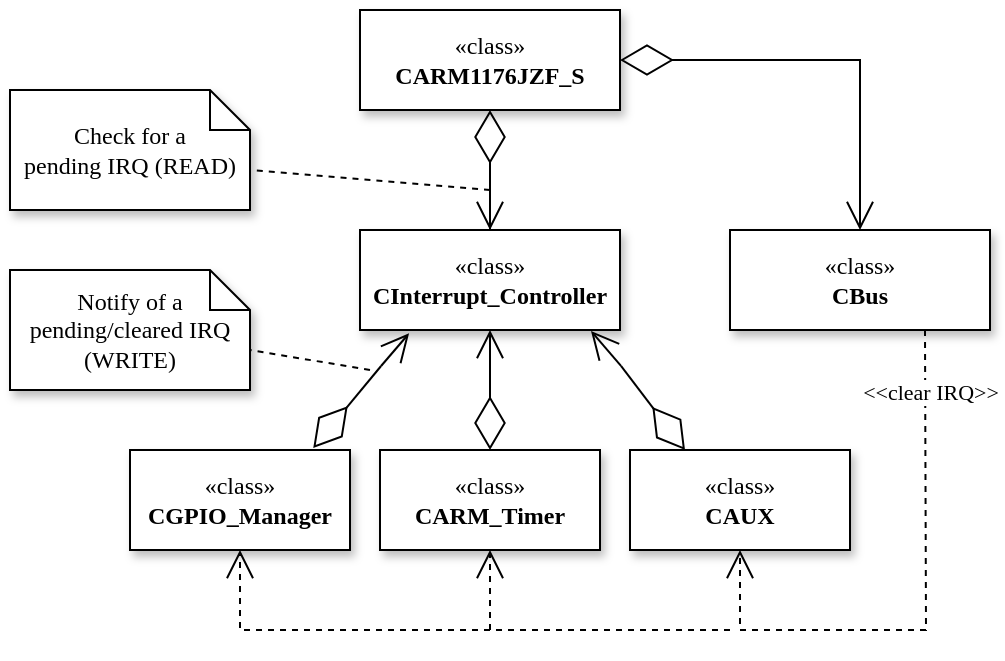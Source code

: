 <mxfile version="21.6.8" type="device">
  <diagram name="Page-1" id="OMMMfXgaS9Q6ufuQ9RBe">
    <mxGraphModel dx="1480" dy="877" grid="1" gridSize="10" guides="1" tooltips="1" connect="1" arrows="1" fold="1" page="1" pageScale="1" pageWidth="850" pageHeight="1100" math="0" shadow="0">
      <root>
        <mxCell id="0" />
        <mxCell id="1" parent="0" />
        <mxCell id="rQ-6FxGcAGkcZzaO2QU3-1" value="«class»&lt;br&gt;&lt;b&gt;CInterrupt_Controller&lt;/b&gt;" style="html=1;whiteSpace=wrap;fontFamily=Computer Modern;shadow=1;" parent="1" vertex="1">
          <mxGeometry x="325" y="250" width="130" height="50" as="geometry" />
        </mxCell>
        <mxCell id="rQ-6FxGcAGkcZzaO2QU3-2" value="«class»&lt;br&gt;&lt;b&gt;CARM1176JZF_S&lt;/b&gt;" style="html=1;whiteSpace=wrap;fontFamily=Computer Modern;shadow=1;" parent="1" vertex="1">
          <mxGeometry x="325" y="140" width="130" height="50" as="geometry" />
        </mxCell>
        <mxCell id="rQ-6FxGcAGkcZzaO2QU3-3" value="«class»&lt;br&gt;&lt;b&gt;CGPIO_Manager&lt;/b&gt;" style="html=1;whiteSpace=wrap;fontFamily=Computer Modern;shadow=1;" parent="1" vertex="1">
          <mxGeometry x="210" y="360" width="110" height="50" as="geometry" />
        </mxCell>
        <mxCell id="rQ-6FxGcAGkcZzaO2QU3-4" value="«class»&lt;br&gt;&lt;b&gt;CARM_Timer&lt;/b&gt;" style="html=1;whiteSpace=wrap;fontFamily=Computer Modern;shadow=1;" parent="1" vertex="1">
          <mxGeometry x="335" y="360" width="110" height="50" as="geometry" />
        </mxCell>
        <mxCell id="rQ-6FxGcAGkcZzaO2QU3-5" value="«class»&lt;br&gt;&lt;b&gt;CAUX&lt;/b&gt;" style="html=1;whiteSpace=wrap;fontFamily=Computer Modern;shadow=1;" parent="1" vertex="1">
          <mxGeometry x="460" y="360" width="110" height="50" as="geometry" />
        </mxCell>
        <mxCell id="rQ-6FxGcAGkcZzaO2QU3-6" value="" style="endArrow=diamondThin;endFill=0;endSize=24;html=1;rounded=0;exitX=0.5;exitY=0;exitDx=0;exitDy=0;entryX=0.5;entryY=1;entryDx=0;entryDy=0;" parent="1" source="rQ-6FxGcAGkcZzaO2QU3-1" target="rQ-6FxGcAGkcZzaO2QU3-2" edge="1">
          <mxGeometry width="160" relative="1" as="geometry">
            <mxPoint x="400" y="220" as="sourcePoint" />
            <mxPoint x="440" y="220" as="targetPoint" />
          </mxGeometry>
        </mxCell>
        <mxCell id="rQ-6FxGcAGkcZzaO2QU3-7" value="" style="endArrow=open;endFill=1;endSize=12;html=1;rounded=0;" parent="1" target="rQ-6FxGcAGkcZzaO2QU3-1" edge="1">
          <mxGeometry width="160" relative="1" as="geometry">
            <mxPoint x="390" y="240" as="sourcePoint" />
            <mxPoint x="500" y="310" as="targetPoint" />
          </mxGeometry>
        </mxCell>
        <mxCell id="rQ-6FxGcAGkcZzaO2QU3-8" value="" style="endArrow=diamondThin;endFill=0;endSize=24;html=1;rounded=0;" parent="1" target="rQ-6FxGcAGkcZzaO2QU3-4" edge="1">
          <mxGeometry width="160" relative="1" as="geometry">
            <mxPoint x="390" y="320" as="sourcePoint" />
            <mxPoint x="303" y="360" as="targetPoint" />
          </mxGeometry>
        </mxCell>
        <mxCell id="rQ-6FxGcAGkcZzaO2QU3-9" value="" style="endArrow=open;endFill=1;endSize=12;html=1;rounded=0;entryX=0.5;entryY=1;entryDx=0;entryDy=0;" parent="1" target="rQ-6FxGcAGkcZzaO2QU3-1" edge="1">
          <mxGeometry width="160" relative="1" as="geometry">
            <mxPoint x="390" y="320" as="sourcePoint" />
            <mxPoint x="560" y="315" as="targetPoint" />
          </mxGeometry>
        </mxCell>
        <mxCell id="rQ-6FxGcAGkcZzaO2QU3-10" value="" style="group;rotation=45;" parent="1" vertex="1" connectable="0">
          <mxGeometry x="324.54" y="290" height="70" as="geometry" />
        </mxCell>
        <mxCell id="rQ-6FxGcAGkcZzaO2QU3-11" value="" style="endArrow=diamondThin;endFill=0;endSize=24;html=1;rounded=0;entryX=0.833;entryY=-0.021;entryDx=0;entryDy=0;entryPerimeter=0;" parent="rQ-6FxGcAGkcZzaO2QU3-10" target="rQ-6FxGcAGkcZzaO2QU3-3" edge="1">
          <mxGeometry width="160" relative="1" as="geometry">
            <mxPoint x="11" y="28" as="sourcePoint" />
            <mxPoint x="-17" y="60.667" as="targetPoint" />
          </mxGeometry>
        </mxCell>
        <mxCell id="rQ-6FxGcAGkcZzaO2QU3-12" value="" style="endArrow=open;endFill=1;endSize=12;html=1;rounded=0;entryX=0.5;entryY=1;entryDx=0;entryDy=0;" parent="rQ-6FxGcAGkcZzaO2QU3-10" edge="1">
          <mxGeometry width="160" relative="1" as="geometry">
            <mxPoint x="11" y="28" as="sourcePoint" />
            <mxPoint x="25" y="11.667" as="targetPoint" />
          </mxGeometry>
        </mxCell>
        <mxCell id="rQ-6FxGcAGkcZzaO2QU3-13" value="" style="group;rotation=-40;" parent="1" vertex="1" connectable="0">
          <mxGeometry x="465.5" y="289.6" height="81.61" as="geometry" />
        </mxCell>
        <mxCell id="rQ-6FxGcAGkcZzaO2QU3-14" value="" style="endArrow=diamondThin;endFill=0;endSize=24;html=1;rounded=0;entryX=0.25;entryY=0;entryDx=0;entryDy=0;" parent="rQ-6FxGcAGkcZzaO2QU3-13" target="rQ-6FxGcAGkcZzaO2QU3-5" edge="1">
          <mxGeometry width="160" relative="1" as="geometry">
            <mxPoint x="-10" y="28.369" as="sourcePoint" />
            <mxPoint x="20" y="64.511" as="targetPoint" />
          </mxGeometry>
        </mxCell>
        <mxCell id="rQ-6FxGcAGkcZzaO2QU3-15" value="" style="endArrow=open;endFill=1;endSize=12;html=1;rounded=0;entryX=0.5;entryY=1;entryDx=0;entryDy=0;" parent="rQ-6FxGcAGkcZzaO2QU3-13" edge="1">
          <mxGeometry width="160" relative="1" as="geometry">
            <mxPoint x="-10" y="28.369" as="sourcePoint" />
            <mxPoint x="-25" y="10.881" as="targetPoint" />
          </mxGeometry>
        </mxCell>
        <mxCell id="rQ-6FxGcAGkcZzaO2QU3-16" value="Notify of a &lt;br&gt;pending/cleared IRQ&lt;br&gt;(WRITE)" style="shape=note;size=20;whiteSpace=wrap;html=1;fontFamily=Computer Modern;shadow=1;" parent="1" vertex="1">
          <mxGeometry x="150" y="270" width="120" height="60" as="geometry" />
        </mxCell>
        <mxCell id="rQ-6FxGcAGkcZzaO2QU3-17" value="" style="endArrow=none;dashed=1;html=1;rounded=0;entryX=0;entryY=0;entryDx=120;entryDy=40;entryPerimeter=0;" parent="1" target="rQ-6FxGcAGkcZzaO2QU3-16" edge="1">
          <mxGeometry width="50" height="50" relative="1" as="geometry">
            <mxPoint x="330" y="320" as="sourcePoint" />
            <mxPoint x="140" y="490" as="targetPoint" />
          </mxGeometry>
        </mxCell>
        <mxCell id="rQ-6FxGcAGkcZzaO2QU3-18" value="Check for a &lt;br&gt;pending IRQ (READ)" style="shape=note;size=20;whiteSpace=wrap;html=1;fontFamily=Computer Modern;shadow=1;" parent="1" vertex="1">
          <mxGeometry x="150" y="180" width="120" height="60" as="geometry" />
        </mxCell>
        <mxCell id="rQ-6FxGcAGkcZzaO2QU3-19" value="" style="endArrow=none;dashed=1;html=1;rounded=0;entryX=0;entryY=0;entryDx=120;entryDy=40;entryPerimeter=0;" parent="1" target="rQ-6FxGcAGkcZzaO2QU3-18" edge="1">
          <mxGeometry width="50" height="50" relative="1" as="geometry">
            <mxPoint x="390" y="230" as="sourcePoint" />
            <mxPoint x="275" y="210" as="targetPoint" />
          </mxGeometry>
        </mxCell>
        <mxCell id="rQ-6FxGcAGkcZzaO2QU3-20" value="«class»&lt;br&gt;&lt;b&gt;CBus&lt;/b&gt;" style="html=1;whiteSpace=wrap;fontFamily=Computer Modern;shadow=1;" parent="1" vertex="1">
          <mxGeometry x="510" y="250" width="130" height="50" as="geometry" />
        </mxCell>
        <mxCell id="rQ-6FxGcAGkcZzaO2QU3-21" value="" style="endArrow=diamondThin;endFill=0;endSize=24;html=1;rounded=0;entryX=1;entryY=0.5;entryDx=0;entryDy=0;" parent="1" target="rQ-6FxGcAGkcZzaO2QU3-2" edge="1">
          <mxGeometry width="160" relative="1" as="geometry">
            <mxPoint x="575" y="220" as="sourcePoint" />
            <mxPoint x="690" y="310" as="targetPoint" />
            <Array as="points">
              <mxPoint x="575" y="165" />
            </Array>
          </mxGeometry>
        </mxCell>
        <mxCell id="rQ-6FxGcAGkcZzaO2QU3-22" value="" style="endArrow=open;endSize=12;dashed=1;html=1;rounded=0;exitX=0.75;exitY=1;exitDx=0;exitDy=0;entryX=0.5;entryY=1;entryDx=0;entryDy=0;" parent="1" source="rQ-6FxGcAGkcZzaO2QU3-20" target="rQ-6FxGcAGkcZzaO2QU3-5" edge="1">
          <mxGeometry width="160" relative="1" as="geometry">
            <mxPoint x="610" y="360" as="sourcePoint" />
            <mxPoint x="770" y="360" as="targetPoint" />
            <Array as="points">
              <mxPoint x="608" y="450" />
              <mxPoint x="515" y="450" />
            </Array>
          </mxGeometry>
        </mxCell>
        <mxCell id="rQ-6FxGcAGkcZzaO2QU3-27" value="&amp;lt;&amp;lt;clear IRQ&amp;gt;&amp;gt;" style="edgeLabel;html=1;align=center;verticalAlign=middle;resizable=0;points=[];fontFamily=Computer Modern;" parent="rQ-6FxGcAGkcZzaO2QU3-22" vertex="1" connectable="0">
          <mxGeometry x="-0.588" y="-2" relative="1" as="geometry">
            <mxPoint x="4" y="-28" as="offset" />
          </mxGeometry>
        </mxCell>
        <mxCell id="rQ-6FxGcAGkcZzaO2QU3-25" value="" style="endArrow=open;endSize=12;dashed=1;html=1;rounded=0;entryX=0.5;entryY=1;entryDx=0;entryDy=0;" parent="1" target="rQ-6FxGcAGkcZzaO2QU3-4" edge="1">
          <mxGeometry width="160" relative="1" as="geometry">
            <mxPoint x="510" y="450" as="sourcePoint" />
            <mxPoint x="485" y="510" as="targetPoint" />
            <Array as="points">
              <mxPoint x="390" y="450" />
            </Array>
          </mxGeometry>
        </mxCell>
        <mxCell id="rQ-6FxGcAGkcZzaO2QU3-26" value="" style="endArrow=open;endSize=12;dashed=1;html=1;rounded=0;entryX=0.5;entryY=1;entryDx=0;entryDy=0;" parent="1" target="rQ-6FxGcAGkcZzaO2QU3-3" edge="1">
          <mxGeometry width="160" relative="1" as="geometry">
            <mxPoint x="390" y="450" as="sourcePoint" />
            <mxPoint x="250" y="410" as="targetPoint" />
            <Array as="points">
              <mxPoint x="265" y="450" />
            </Array>
          </mxGeometry>
        </mxCell>
        <mxCell id="rQ-6FxGcAGkcZzaO2QU3-28" value="" style="endArrow=open;endFill=1;endSize=12;html=1;rounded=0;entryX=0.5;entryY=0;entryDx=0;entryDy=0;" parent="1" target="rQ-6FxGcAGkcZzaO2QU3-20" edge="1">
          <mxGeometry width="160" relative="1" as="geometry">
            <mxPoint x="575" y="220" as="sourcePoint" />
            <mxPoint x="730" y="240" as="targetPoint" />
          </mxGeometry>
        </mxCell>
      </root>
    </mxGraphModel>
  </diagram>
</mxfile>
